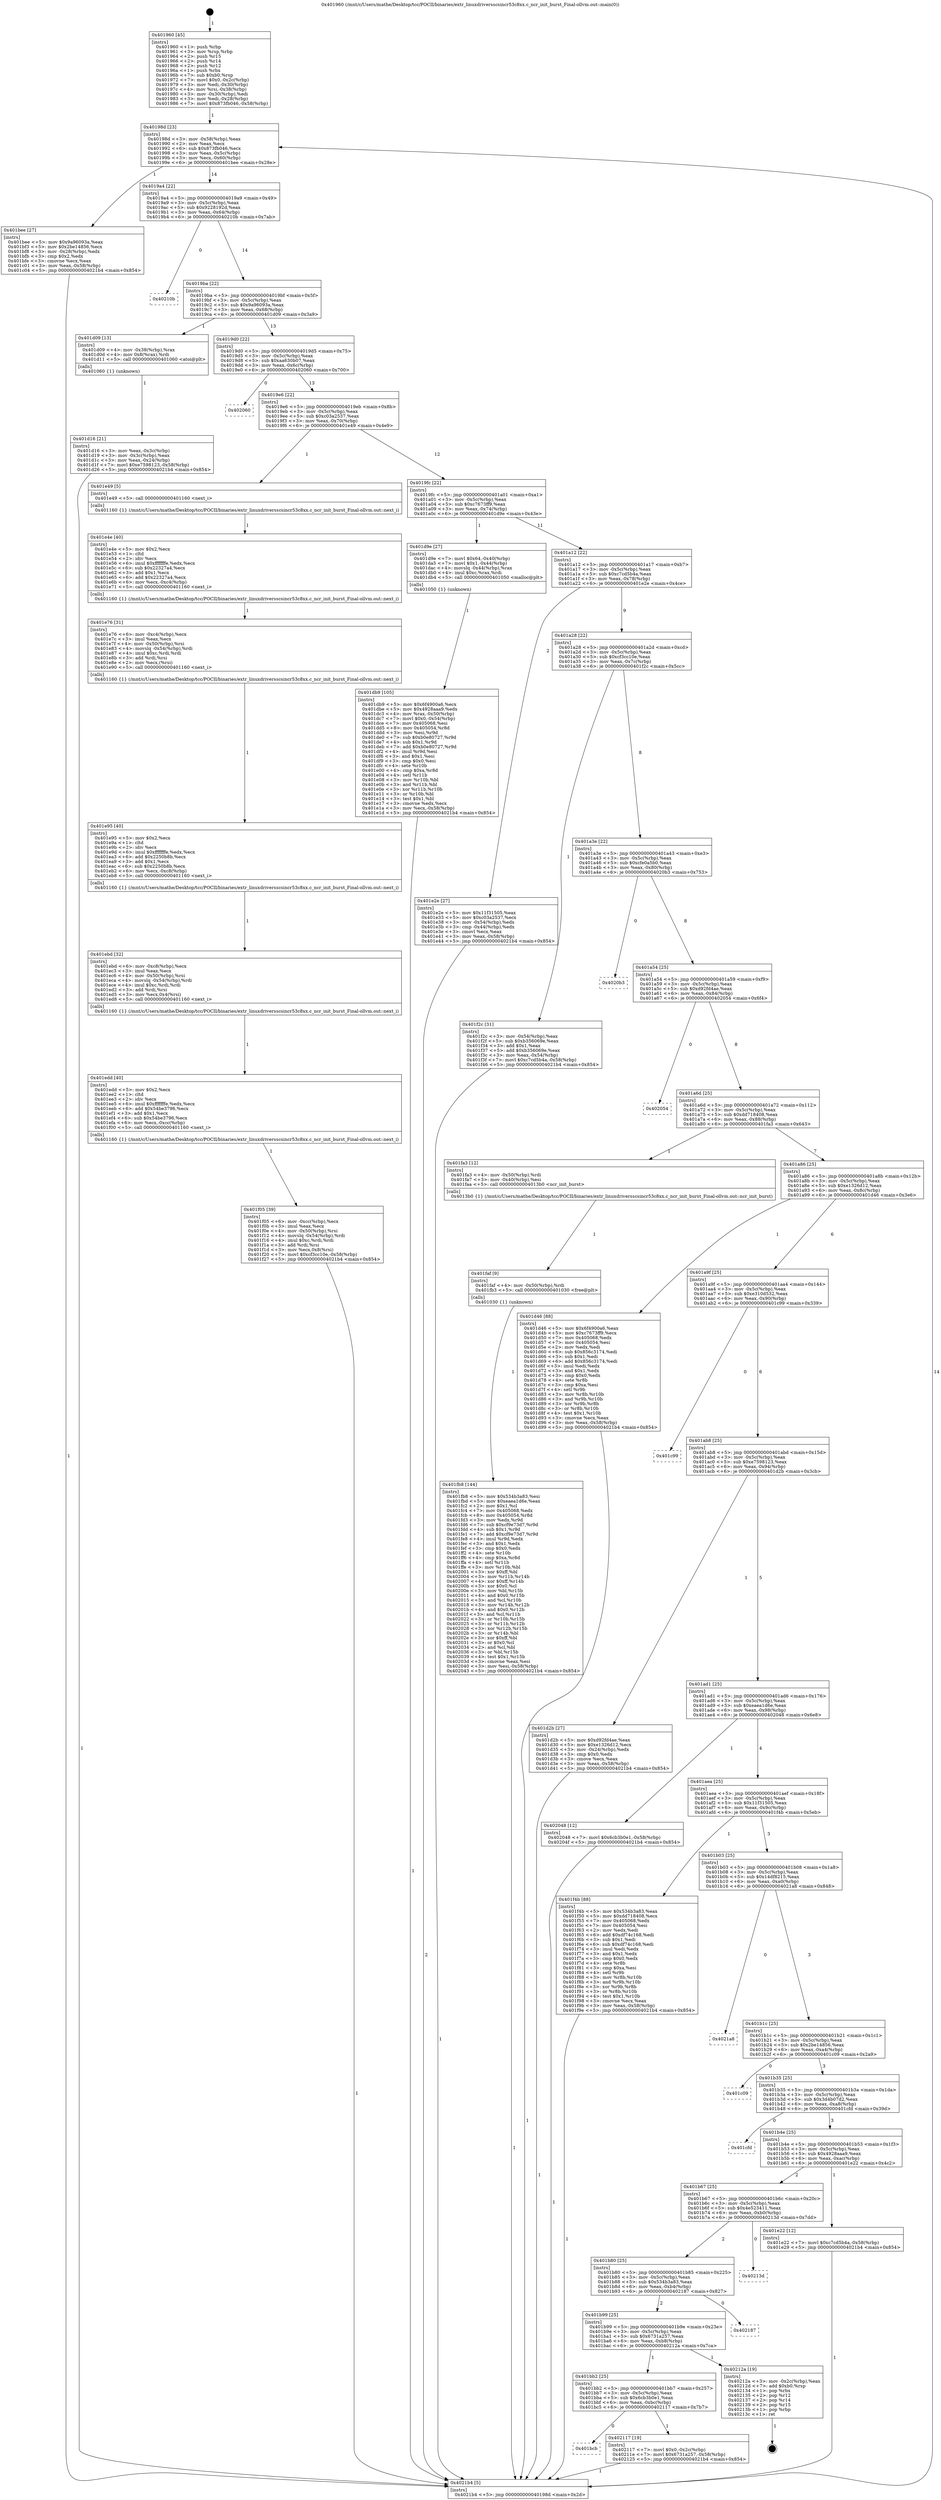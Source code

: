 digraph "0x401960" {
  label = "0x401960 (/mnt/c/Users/mathe/Desktop/tcc/POCII/binaries/extr_linuxdriversscsincr53c8xx.c_ncr_init_burst_Final-ollvm.out::main(0))"
  labelloc = "t"
  node[shape=record]

  Entry [label="",width=0.3,height=0.3,shape=circle,fillcolor=black,style=filled]
  "0x40198d" [label="{
     0x40198d [23]\l
     | [instrs]\l
     &nbsp;&nbsp;0x40198d \<+3\>: mov -0x58(%rbp),%eax\l
     &nbsp;&nbsp;0x401990 \<+2\>: mov %eax,%ecx\l
     &nbsp;&nbsp;0x401992 \<+6\>: sub $0x873fb046,%ecx\l
     &nbsp;&nbsp;0x401998 \<+3\>: mov %eax,-0x5c(%rbp)\l
     &nbsp;&nbsp;0x40199b \<+3\>: mov %ecx,-0x60(%rbp)\l
     &nbsp;&nbsp;0x40199e \<+6\>: je 0000000000401bee \<main+0x28e\>\l
  }"]
  "0x401bee" [label="{
     0x401bee [27]\l
     | [instrs]\l
     &nbsp;&nbsp;0x401bee \<+5\>: mov $0x9a96093a,%eax\l
     &nbsp;&nbsp;0x401bf3 \<+5\>: mov $0x2be14856,%ecx\l
     &nbsp;&nbsp;0x401bf8 \<+3\>: mov -0x28(%rbp),%edx\l
     &nbsp;&nbsp;0x401bfb \<+3\>: cmp $0x2,%edx\l
     &nbsp;&nbsp;0x401bfe \<+3\>: cmovne %ecx,%eax\l
     &nbsp;&nbsp;0x401c01 \<+3\>: mov %eax,-0x58(%rbp)\l
     &nbsp;&nbsp;0x401c04 \<+5\>: jmp 00000000004021b4 \<main+0x854\>\l
  }"]
  "0x4019a4" [label="{
     0x4019a4 [22]\l
     | [instrs]\l
     &nbsp;&nbsp;0x4019a4 \<+5\>: jmp 00000000004019a9 \<main+0x49\>\l
     &nbsp;&nbsp;0x4019a9 \<+3\>: mov -0x5c(%rbp),%eax\l
     &nbsp;&nbsp;0x4019ac \<+5\>: sub $0x9228192d,%eax\l
     &nbsp;&nbsp;0x4019b1 \<+3\>: mov %eax,-0x64(%rbp)\l
     &nbsp;&nbsp;0x4019b4 \<+6\>: je 000000000040210b \<main+0x7ab\>\l
  }"]
  "0x4021b4" [label="{
     0x4021b4 [5]\l
     | [instrs]\l
     &nbsp;&nbsp;0x4021b4 \<+5\>: jmp 000000000040198d \<main+0x2d\>\l
  }"]
  "0x401960" [label="{
     0x401960 [45]\l
     | [instrs]\l
     &nbsp;&nbsp;0x401960 \<+1\>: push %rbp\l
     &nbsp;&nbsp;0x401961 \<+3\>: mov %rsp,%rbp\l
     &nbsp;&nbsp;0x401964 \<+2\>: push %r15\l
     &nbsp;&nbsp;0x401966 \<+2\>: push %r14\l
     &nbsp;&nbsp;0x401968 \<+2\>: push %r12\l
     &nbsp;&nbsp;0x40196a \<+1\>: push %rbx\l
     &nbsp;&nbsp;0x40196b \<+7\>: sub $0xb0,%rsp\l
     &nbsp;&nbsp;0x401972 \<+7\>: movl $0x0,-0x2c(%rbp)\l
     &nbsp;&nbsp;0x401979 \<+3\>: mov %edi,-0x30(%rbp)\l
     &nbsp;&nbsp;0x40197c \<+4\>: mov %rsi,-0x38(%rbp)\l
     &nbsp;&nbsp;0x401980 \<+3\>: mov -0x30(%rbp),%edi\l
     &nbsp;&nbsp;0x401983 \<+3\>: mov %edi,-0x28(%rbp)\l
     &nbsp;&nbsp;0x401986 \<+7\>: movl $0x873fb046,-0x58(%rbp)\l
  }"]
  Exit [label="",width=0.3,height=0.3,shape=circle,fillcolor=black,style=filled,peripheries=2]
  "0x40210b" [label="{
     0x40210b\l
  }", style=dashed]
  "0x4019ba" [label="{
     0x4019ba [22]\l
     | [instrs]\l
     &nbsp;&nbsp;0x4019ba \<+5\>: jmp 00000000004019bf \<main+0x5f\>\l
     &nbsp;&nbsp;0x4019bf \<+3\>: mov -0x5c(%rbp),%eax\l
     &nbsp;&nbsp;0x4019c2 \<+5\>: sub $0x9a96093a,%eax\l
     &nbsp;&nbsp;0x4019c7 \<+3\>: mov %eax,-0x68(%rbp)\l
     &nbsp;&nbsp;0x4019ca \<+6\>: je 0000000000401d09 \<main+0x3a9\>\l
  }"]
  "0x401bcb" [label="{
     0x401bcb\l
  }", style=dashed]
  "0x401d09" [label="{
     0x401d09 [13]\l
     | [instrs]\l
     &nbsp;&nbsp;0x401d09 \<+4\>: mov -0x38(%rbp),%rax\l
     &nbsp;&nbsp;0x401d0d \<+4\>: mov 0x8(%rax),%rdi\l
     &nbsp;&nbsp;0x401d11 \<+5\>: call 0000000000401060 \<atoi@plt\>\l
     | [calls]\l
     &nbsp;&nbsp;0x401060 \{1\} (unknown)\l
  }"]
  "0x4019d0" [label="{
     0x4019d0 [22]\l
     | [instrs]\l
     &nbsp;&nbsp;0x4019d0 \<+5\>: jmp 00000000004019d5 \<main+0x75\>\l
     &nbsp;&nbsp;0x4019d5 \<+3\>: mov -0x5c(%rbp),%eax\l
     &nbsp;&nbsp;0x4019d8 \<+5\>: sub $0xaa630b07,%eax\l
     &nbsp;&nbsp;0x4019dd \<+3\>: mov %eax,-0x6c(%rbp)\l
     &nbsp;&nbsp;0x4019e0 \<+6\>: je 0000000000402060 \<main+0x700\>\l
  }"]
  "0x401d16" [label="{
     0x401d16 [21]\l
     | [instrs]\l
     &nbsp;&nbsp;0x401d16 \<+3\>: mov %eax,-0x3c(%rbp)\l
     &nbsp;&nbsp;0x401d19 \<+3\>: mov -0x3c(%rbp),%eax\l
     &nbsp;&nbsp;0x401d1c \<+3\>: mov %eax,-0x24(%rbp)\l
     &nbsp;&nbsp;0x401d1f \<+7\>: movl $0xe7598123,-0x58(%rbp)\l
     &nbsp;&nbsp;0x401d26 \<+5\>: jmp 00000000004021b4 \<main+0x854\>\l
  }"]
  "0x402117" [label="{
     0x402117 [19]\l
     | [instrs]\l
     &nbsp;&nbsp;0x402117 \<+7\>: movl $0x0,-0x2c(%rbp)\l
     &nbsp;&nbsp;0x40211e \<+7\>: movl $0x6731a257,-0x58(%rbp)\l
     &nbsp;&nbsp;0x402125 \<+5\>: jmp 00000000004021b4 \<main+0x854\>\l
  }"]
  "0x402060" [label="{
     0x402060\l
  }", style=dashed]
  "0x4019e6" [label="{
     0x4019e6 [22]\l
     | [instrs]\l
     &nbsp;&nbsp;0x4019e6 \<+5\>: jmp 00000000004019eb \<main+0x8b\>\l
     &nbsp;&nbsp;0x4019eb \<+3\>: mov -0x5c(%rbp),%eax\l
     &nbsp;&nbsp;0x4019ee \<+5\>: sub $0xc03a2537,%eax\l
     &nbsp;&nbsp;0x4019f3 \<+3\>: mov %eax,-0x70(%rbp)\l
     &nbsp;&nbsp;0x4019f6 \<+6\>: je 0000000000401e49 \<main+0x4e9\>\l
  }"]
  "0x401bb2" [label="{
     0x401bb2 [25]\l
     | [instrs]\l
     &nbsp;&nbsp;0x401bb2 \<+5\>: jmp 0000000000401bb7 \<main+0x257\>\l
     &nbsp;&nbsp;0x401bb7 \<+3\>: mov -0x5c(%rbp),%eax\l
     &nbsp;&nbsp;0x401bba \<+5\>: sub $0x6cb3b0e1,%eax\l
     &nbsp;&nbsp;0x401bbf \<+6\>: mov %eax,-0xbc(%rbp)\l
     &nbsp;&nbsp;0x401bc5 \<+6\>: je 0000000000402117 \<main+0x7b7\>\l
  }"]
  "0x401e49" [label="{
     0x401e49 [5]\l
     | [instrs]\l
     &nbsp;&nbsp;0x401e49 \<+5\>: call 0000000000401160 \<next_i\>\l
     | [calls]\l
     &nbsp;&nbsp;0x401160 \{1\} (/mnt/c/Users/mathe/Desktop/tcc/POCII/binaries/extr_linuxdriversscsincr53c8xx.c_ncr_init_burst_Final-ollvm.out::next_i)\l
  }"]
  "0x4019fc" [label="{
     0x4019fc [22]\l
     | [instrs]\l
     &nbsp;&nbsp;0x4019fc \<+5\>: jmp 0000000000401a01 \<main+0xa1\>\l
     &nbsp;&nbsp;0x401a01 \<+3\>: mov -0x5c(%rbp),%eax\l
     &nbsp;&nbsp;0x401a04 \<+5\>: sub $0xc7673ff9,%eax\l
     &nbsp;&nbsp;0x401a09 \<+3\>: mov %eax,-0x74(%rbp)\l
     &nbsp;&nbsp;0x401a0c \<+6\>: je 0000000000401d9e \<main+0x43e\>\l
  }"]
  "0x40212a" [label="{
     0x40212a [19]\l
     | [instrs]\l
     &nbsp;&nbsp;0x40212a \<+3\>: mov -0x2c(%rbp),%eax\l
     &nbsp;&nbsp;0x40212d \<+7\>: add $0xb0,%rsp\l
     &nbsp;&nbsp;0x402134 \<+1\>: pop %rbx\l
     &nbsp;&nbsp;0x402135 \<+2\>: pop %r12\l
     &nbsp;&nbsp;0x402137 \<+2\>: pop %r14\l
     &nbsp;&nbsp;0x402139 \<+2\>: pop %r15\l
     &nbsp;&nbsp;0x40213b \<+1\>: pop %rbp\l
     &nbsp;&nbsp;0x40213c \<+1\>: ret\l
  }"]
  "0x401d9e" [label="{
     0x401d9e [27]\l
     | [instrs]\l
     &nbsp;&nbsp;0x401d9e \<+7\>: movl $0x64,-0x40(%rbp)\l
     &nbsp;&nbsp;0x401da5 \<+7\>: movl $0x1,-0x44(%rbp)\l
     &nbsp;&nbsp;0x401dac \<+4\>: movslq -0x44(%rbp),%rax\l
     &nbsp;&nbsp;0x401db0 \<+4\>: imul $0xc,%rax,%rdi\l
     &nbsp;&nbsp;0x401db4 \<+5\>: call 0000000000401050 \<malloc@plt\>\l
     | [calls]\l
     &nbsp;&nbsp;0x401050 \{1\} (unknown)\l
  }"]
  "0x401a12" [label="{
     0x401a12 [22]\l
     | [instrs]\l
     &nbsp;&nbsp;0x401a12 \<+5\>: jmp 0000000000401a17 \<main+0xb7\>\l
     &nbsp;&nbsp;0x401a17 \<+3\>: mov -0x5c(%rbp),%eax\l
     &nbsp;&nbsp;0x401a1a \<+5\>: sub $0xc7cd5b4a,%eax\l
     &nbsp;&nbsp;0x401a1f \<+3\>: mov %eax,-0x78(%rbp)\l
     &nbsp;&nbsp;0x401a22 \<+6\>: je 0000000000401e2e \<main+0x4ce\>\l
  }"]
  "0x401b99" [label="{
     0x401b99 [25]\l
     | [instrs]\l
     &nbsp;&nbsp;0x401b99 \<+5\>: jmp 0000000000401b9e \<main+0x23e\>\l
     &nbsp;&nbsp;0x401b9e \<+3\>: mov -0x5c(%rbp),%eax\l
     &nbsp;&nbsp;0x401ba1 \<+5\>: sub $0x6731a257,%eax\l
     &nbsp;&nbsp;0x401ba6 \<+6\>: mov %eax,-0xb8(%rbp)\l
     &nbsp;&nbsp;0x401bac \<+6\>: je 000000000040212a \<main+0x7ca\>\l
  }"]
  "0x401e2e" [label="{
     0x401e2e [27]\l
     | [instrs]\l
     &nbsp;&nbsp;0x401e2e \<+5\>: mov $0x11f31505,%eax\l
     &nbsp;&nbsp;0x401e33 \<+5\>: mov $0xc03a2537,%ecx\l
     &nbsp;&nbsp;0x401e38 \<+3\>: mov -0x54(%rbp),%edx\l
     &nbsp;&nbsp;0x401e3b \<+3\>: cmp -0x44(%rbp),%edx\l
     &nbsp;&nbsp;0x401e3e \<+3\>: cmovl %ecx,%eax\l
     &nbsp;&nbsp;0x401e41 \<+3\>: mov %eax,-0x58(%rbp)\l
     &nbsp;&nbsp;0x401e44 \<+5\>: jmp 00000000004021b4 \<main+0x854\>\l
  }"]
  "0x401a28" [label="{
     0x401a28 [22]\l
     | [instrs]\l
     &nbsp;&nbsp;0x401a28 \<+5\>: jmp 0000000000401a2d \<main+0xcd\>\l
     &nbsp;&nbsp;0x401a2d \<+3\>: mov -0x5c(%rbp),%eax\l
     &nbsp;&nbsp;0x401a30 \<+5\>: sub $0xcf3cc10e,%eax\l
     &nbsp;&nbsp;0x401a35 \<+3\>: mov %eax,-0x7c(%rbp)\l
     &nbsp;&nbsp;0x401a38 \<+6\>: je 0000000000401f2c \<main+0x5cc\>\l
  }"]
  "0x402187" [label="{
     0x402187\l
  }", style=dashed]
  "0x401f2c" [label="{
     0x401f2c [31]\l
     | [instrs]\l
     &nbsp;&nbsp;0x401f2c \<+3\>: mov -0x54(%rbp),%eax\l
     &nbsp;&nbsp;0x401f2f \<+5\>: sub $0xb356069e,%eax\l
     &nbsp;&nbsp;0x401f34 \<+3\>: add $0x1,%eax\l
     &nbsp;&nbsp;0x401f37 \<+5\>: add $0xb356069e,%eax\l
     &nbsp;&nbsp;0x401f3c \<+3\>: mov %eax,-0x54(%rbp)\l
     &nbsp;&nbsp;0x401f3f \<+7\>: movl $0xc7cd5b4a,-0x58(%rbp)\l
     &nbsp;&nbsp;0x401f46 \<+5\>: jmp 00000000004021b4 \<main+0x854\>\l
  }"]
  "0x401a3e" [label="{
     0x401a3e [22]\l
     | [instrs]\l
     &nbsp;&nbsp;0x401a3e \<+5\>: jmp 0000000000401a43 \<main+0xe3\>\l
     &nbsp;&nbsp;0x401a43 \<+3\>: mov -0x5c(%rbp),%eax\l
     &nbsp;&nbsp;0x401a46 \<+5\>: sub $0xcfe0a5b0,%eax\l
     &nbsp;&nbsp;0x401a4b \<+3\>: mov %eax,-0x80(%rbp)\l
     &nbsp;&nbsp;0x401a4e \<+6\>: je 00000000004020b3 \<main+0x753\>\l
  }"]
  "0x401b80" [label="{
     0x401b80 [25]\l
     | [instrs]\l
     &nbsp;&nbsp;0x401b80 \<+5\>: jmp 0000000000401b85 \<main+0x225\>\l
     &nbsp;&nbsp;0x401b85 \<+3\>: mov -0x5c(%rbp),%eax\l
     &nbsp;&nbsp;0x401b88 \<+5\>: sub $0x534b3a83,%eax\l
     &nbsp;&nbsp;0x401b8d \<+6\>: mov %eax,-0xb4(%rbp)\l
     &nbsp;&nbsp;0x401b93 \<+6\>: je 0000000000402187 \<main+0x827\>\l
  }"]
  "0x4020b3" [label="{
     0x4020b3\l
  }", style=dashed]
  "0x401a54" [label="{
     0x401a54 [25]\l
     | [instrs]\l
     &nbsp;&nbsp;0x401a54 \<+5\>: jmp 0000000000401a59 \<main+0xf9\>\l
     &nbsp;&nbsp;0x401a59 \<+3\>: mov -0x5c(%rbp),%eax\l
     &nbsp;&nbsp;0x401a5c \<+5\>: sub $0xd92fd4ae,%eax\l
     &nbsp;&nbsp;0x401a61 \<+6\>: mov %eax,-0x84(%rbp)\l
     &nbsp;&nbsp;0x401a67 \<+6\>: je 0000000000402054 \<main+0x6f4\>\l
  }"]
  "0x40213d" [label="{
     0x40213d\l
  }", style=dashed]
  "0x402054" [label="{
     0x402054\l
  }", style=dashed]
  "0x401a6d" [label="{
     0x401a6d [25]\l
     | [instrs]\l
     &nbsp;&nbsp;0x401a6d \<+5\>: jmp 0000000000401a72 \<main+0x112\>\l
     &nbsp;&nbsp;0x401a72 \<+3\>: mov -0x5c(%rbp),%eax\l
     &nbsp;&nbsp;0x401a75 \<+5\>: sub $0xdd718408,%eax\l
     &nbsp;&nbsp;0x401a7a \<+6\>: mov %eax,-0x88(%rbp)\l
     &nbsp;&nbsp;0x401a80 \<+6\>: je 0000000000401fa3 \<main+0x643\>\l
  }"]
  "0x401fb8" [label="{
     0x401fb8 [144]\l
     | [instrs]\l
     &nbsp;&nbsp;0x401fb8 \<+5\>: mov $0x534b3a83,%esi\l
     &nbsp;&nbsp;0x401fbd \<+5\>: mov $0xeaea1d6e,%eax\l
     &nbsp;&nbsp;0x401fc2 \<+2\>: mov $0x1,%cl\l
     &nbsp;&nbsp;0x401fc4 \<+7\>: mov 0x405068,%edx\l
     &nbsp;&nbsp;0x401fcb \<+8\>: mov 0x405054,%r8d\l
     &nbsp;&nbsp;0x401fd3 \<+3\>: mov %edx,%r9d\l
     &nbsp;&nbsp;0x401fd6 \<+7\>: sub $0xcf9e73d7,%r9d\l
     &nbsp;&nbsp;0x401fdd \<+4\>: sub $0x1,%r9d\l
     &nbsp;&nbsp;0x401fe1 \<+7\>: add $0xcf9e73d7,%r9d\l
     &nbsp;&nbsp;0x401fe8 \<+4\>: imul %r9d,%edx\l
     &nbsp;&nbsp;0x401fec \<+3\>: and $0x1,%edx\l
     &nbsp;&nbsp;0x401fef \<+3\>: cmp $0x0,%edx\l
     &nbsp;&nbsp;0x401ff2 \<+4\>: sete %r10b\l
     &nbsp;&nbsp;0x401ff6 \<+4\>: cmp $0xa,%r8d\l
     &nbsp;&nbsp;0x401ffa \<+4\>: setl %r11b\l
     &nbsp;&nbsp;0x401ffe \<+3\>: mov %r10b,%bl\l
     &nbsp;&nbsp;0x402001 \<+3\>: xor $0xff,%bl\l
     &nbsp;&nbsp;0x402004 \<+3\>: mov %r11b,%r14b\l
     &nbsp;&nbsp;0x402007 \<+4\>: xor $0xff,%r14b\l
     &nbsp;&nbsp;0x40200b \<+3\>: xor $0x0,%cl\l
     &nbsp;&nbsp;0x40200e \<+3\>: mov %bl,%r15b\l
     &nbsp;&nbsp;0x402011 \<+4\>: and $0x0,%r15b\l
     &nbsp;&nbsp;0x402015 \<+3\>: and %cl,%r10b\l
     &nbsp;&nbsp;0x402018 \<+3\>: mov %r14b,%r12b\l
     &nbsp;&nbsp;0x40201b \<+4\>: and $0x0,%r12b\l
     &nbsp;&nbsp;0x40201f \<+3\>: and %cl,%r11b\l
     &nbsp;&nbsp;0x402022 \<+3\>: or %r10b,%r15b\l
     &nbsp;&nbsp;0x402025 \<+3\>: or %r11b,%r12b\l
     &nbsp;&nbsp;0x402028 \<+3\>: xor %r12b,%r15b\l
     &nbsp;&nbsp;0x40202b \<+3\>: or %r14b,%bl\l
     &nbsp;&nbsp;0x40202e \<+3\>: xor $0xff,%bl\l
     &nbsp;&nbsp;0x402031 \<+3\>: or $0x0,%cl\l
     &nbsp;&nbsp;0x402034 \<+2\>: and %cl,%bl\l
     &nbsp;&nbsp;0x402036 \<+3\>: or %bl,%r15b\l
     &nbsp;&nbsp;0x402039 \<+4\>: test $0x1,%r15b\l
     &nbsp;&nbsp;0x40203d \<+3\>: cmovne %eax,%esi\l
     &nbsp;&nbsp;0x402040 \<+3\>: mov %esi,-0x58(%rbp)\l
     &nbsp;&nbsp;0x402043 \<+5\>: jmp 00000000004021b4 \<main+0x854\>\l
  }"]
  "0x401fa3" [label="{
     0x401fa3 [12]\l
     | [instrs]\l
     &nbsp;&nbsp;0x401fa3 \<+4\>: mov -0x50(%rbp),%rdi\l
     &nbsp;&nbsp;0x401fa7 \<+3\>: mov -0x40(%rbp),%esi\l
     &nbsp;&nbsp;0x401faa \<+5\>: call 00000000004013b0 \<ncr_init_burst\>\l
     | [calls]\l
     &nbsp;&nbsp;0x4013b0 \{1\} (/mnt/c/Users/mathe/Desktop/tcc/POCII/binaries/extr_linuxdriversscsincr53c8xx.c_ncr_init_burst_Final-ollvm.out::ncr_init_burst)\l
  }"]
  "0x401a86" [label="{
     0x401a86 [25]\l
     | [instrs]\l
     &nbsp;&nbsp;0x401a86 \<+5\>: jmp 0000000000401a8b \<main+0x12b\>\l
     &nbsp;&nbsp;0x401a8b \<+3\>: mov -0x5c(%rbp),%eax\l
     &nbsp;&nbsp;0x401a8e \<+5\>: sub $0xe1326d12,%eax\l
     &nbsp;&nbsp;0x401a93 \<+6\>: mov %eax,-0x8c(%rbp)\l
     &nbsp;&nbsp;0x401a99 \<+6\>: je 0000000000401d46 \<main+0x3e6\>\l
  }"]
  "0x401faf" [label="{
     0x401faf [9]\l
     | [instrs]\l
     &nbsp;&nbsp;0x401faf \<+4\>: mov -0x50(%rbp),%rdi\l
     &nbsp;&nbsp;0x401fb3 \<+5\>: call 0000000000401030 \<free@plt\>\l
     | [calls]\l
     &nbsp;&nbsp;0x401030 \{1\} (unknown)\l
  }"]
  "0x401d46" [label="{
     0x401d46 [88]\l
     | [instrs]\l
     &nbsp;&nbsp;0x401d46 \<+5\>: mov $0x6f4900a6,%eax\l
     &nbsp;&nbsp;0x401d4b \<+5\>: mov $0xc7673ff9,%ecx\l
     &nbsp;&nbsp;0x401d50 \<+7\>: mov 0x405068,%edx\l
     &nbsp;&nbsp;0x401d57 \<+7\>: mov 0x405054,%esi\l
     &nbsp;&nbsp;0x401d5e \<+2\>: mov %edx,%edi\l
     &nbsp;&nbsp;0x401d60 \<+6\>: sub $0x856c3174,%edi\l
     &nbsp;&nbsp;0x401d66 \<+3\>: sub $0x1,%edi\l
     &nbsp;&nbsp;0x401d69 \<+6\>: add $0x856c3174,%edi\l
     &nbsp;&nbsp;0x401d6f \<+3\>: imul %edi,%edx\l
     &nbsp;&nbsp;0x401d72 \<+3\>: and $0x1,%edx\l
     &nbsp;&nbsp;0x401d75 \<+3\>: cmp $0x0,%edx\l
     &nbsp;&nbsp;0x401d78 \<+4\>: sete %r8b\l
     &nbsp;&nbsp;0x401d7c \<+3\>: cmp $0xa,%esi\l
     &nbsp;&nbsp;0x401d7f \<+4\>: setl %r9b\l
     &nbsp;&nbsp;0x401d83 \<+3\>: mov %r8b,%r10b\l
     &nbsp;&nbsp;0x401d86 \<+3\>: and %r9b,%r10b\l
     &nbsp;&nbsp;0x401d89 \<+3\>: xor %r9b,%r8b\l
     &nbsp;&nbsp;0x401d8c \<+3\>: or %r8b,%r10b\l
     &nbsp;&nbsp;0x401d8f \<+4\>: test $0x1,%r10b\l
     &nbsp;&nbsp;0x401d93 \<+3\>: cmovne %ecx,%eax\l
     &nbsp;&nbsp;0x401d96 \<+3\>: mov %eax,-0x58(%rbp)\l
     &nbsp;&nbsp;0x401d99 \<+5\>: jmp 00000000004021b4 \<main+0x854\>\l
  }"]
  "0x401a9f" [label="{
     0x401a9f [25]\l
     | [instrs]\l
     &nbsp;&nbsp;0x401a9f \<+5\>: jmp 0000000000401aa4 \<main+0x144\>\l
     &nbsp;&nbsp;0x401aa4 \<+3\>: mov -0x5c(%rbp),%eax\l
     &nbsp;&nbsp;0x401aa7 \<+5\>: sub $0xe310d532,%eax\l
     &nbsp;&nbsp;0x401aac \<+6\>: mov %eax,-0x90(%rbp)\l
     &nbsp;&nbsp;0x401ab2 \<+6\>: je 0000000000401c99 \<main+0x339\>\l
  }"]
  "0x401f05" [label="{
     0x401f05 [39]\l
     | [instrs]\l
     &nbsp;&nbsp;0x401f05 \<+6\>: mov -0xcc(%rbp),%ecx\l
     &nbsp;&nbsp;0x401f0b \<+3\>: imul %eax,%ecx\l
     &nbsp;&nbsp;0x401f0e \<+4\>: mov -0x50(%rbp),%rsi\l
     &nbsp;&nbsp;0x401f12 \<+4\>: movslq -0x54(%rbp),%rdi\l
     &nbsp;&nbsp;0x401f16 \<+4\>: imul $0xc,%rdi,%rdi\l
     &nbsp;&nbsp;0x401f1a \<+3\>: add %rdi,%rsi\l
     &nbsp;&nbsp;0x401f1d \<+3\>: mov %ecx,0x8(%rsi)\l
     &nbsp;&nbsp;0x401f20 \<+7\>: movl $0xcf3cc10e,-0x58(%rbp)\l
     &nbsp;&nbsp;0x401f27 \<+5\>: jmp 00000000004021b4 \<main+0x854\>\l
  }"]
  "0x401c99" [label="{
     0x401c99\l
  }", style=dashed]
  "0x401ab8" [label="{
     0x401ab8 [25]\l
     | [instrs]\l
     &nbsp;&nbsp;0x401ab8 \<+5\>: jmp 0000000000401abd \<main+0x15d\>\l
     &nbsp;&nbsp;0x401abd \<+3\>: mov -0x5c(%rbp),%eax\l
     &nbsp;&nbsp;0x401ac0 \<+5\>: sub $0xe7598123,%eax\l
     &nbsp;&nbsp;0x401ac5 \<+6\>: mov %eax,-0x94(%rbp)\l
     &nbsp;&nbsp;0x401acb \<+6\>: je 0000000000401d2b \<main+0x3cb\>\l
  }"]
  "0x401edd" [label="{
     0x401edd [40]\l
     | [instrs]\l
     &nbsp;&nbsp;0x401edd \<+5\>: mov $0x2,%ecx\l
     &nbsp;&nbsp;0x401ee2 \<+1\>: cltd\l
     &nbsp;&nbsp;0x401ee3 \<+2\>: idiv %ecx\l
     &nbsp;&nbsp;0x401ee5 \<+6\>: imul $0xfffffffe,%edx,%ecx\l
     &nbsp;&nbsp;0x401eeb \<+6\>: add $0x54be3796,%ecx\l
     &nbsp;&nbsp;0x401ef1 \<+3\>: add $0x1,%ecx\l
     &nbsp;&nbsp;0x401ef4 \<+6\>: sub $0x54be3796,%ecx\l
     &nbsp;&nbsp;0x401efa \<+6\>: mov %ecx,-0xcc(%rbp)\l
     &nbsp;&nbsp;0x401f00 \<+5\>: call 0000000000401160 \<next_i\>\l
     | [calls]\l
     &nbsp;&nbsp;0x401160 \{1\} (/mnt/c/Users/mathe/Desktop/tcc/POCII/binaries/extr_linuxdriversscsincr53c8xx.c_ncr_init_burst_Final-ollvm.out::next_i)\l
  }"]
  "0x401d2b" [label="{
     0x401d2b [27]\l
     | [instrs]\l
     &nbsp;&nbsp;0x401d2b \<+5\>: mov $0xd92fd4ae,%eax\l
     &nbsp;&nbsp;0x401d30 \<+5\>: mov $0xe1326d12,%ecx\l
     &nbsp;&nbsp;0x401d35 \<+3\>: mov -0x24(%rbp),%edx\l
     &nbsp;&nbsp;0x401d38 \<+3\>: cmp $0x0,%edx\l
     &nbsp;&nbsp;0x401d3b \<+3\>: cmove %ecx,%eax\l
     &nbsp;&nbsp;0x401d3e \<+3\>: mov %eax,-0x58(%rbp)\l
     &nbsp;&nbsp;0x401d41 \<+5\>: jmp 00000000004021b4 \<main+0x854\>\l
  }"]
  "0x401ad1" [label="{
     0x401ad1 [25]\l
     | [instrs]\l
     &nbsp;&nbsp;0x401ad1 \<+5\>: jmp 0000000000401ad6 \<main+0x176\>\l
     &nbsp;&nbsp;0x401ad6 \<+3\>: mov -0x5c(%rbp),%eax\l
     &nbsp;&nbsp;0x401ad9 \<+5\>: sub $0xeaea1d6e,%eax\l
     &nbsp;&nbsp;0x401ade \<+6\>: mov %eax,-0x98(%rbp)\l
     &nbsp;&nbsp;0x401ae4 \<+6\>: je 0000000000402048 \<main+0x6e8\>\l
  }"]
  "0x401db9" [label="{
     0x401db9 [105]\l
     | [instrs]\l
     &nbsp;&nbsp;0x401db9 \<+5\>: mov $0x6f4900a6,%ecx\l
     &nbsp;&nbsp;0x401dbe \<+5\>: mov $0x4928aaa9,%edx\l
     &nbsp;&nbsp;0x401dc3 \<+4\>: mov %rax,-0x50(%rbp)\l
     &nbsp;&nbsp;0x401dc7 \<+7\>: movl $0x0,-0x54(%rbp)\l
     &nbsp;&nbsp;0x401dce \<+7\>: mov 0x405068,%esi\l
     &nbsp;&nbsp;0x401dd5 \<+8\>: mov 0x405054,%r8d\l
     &nbsp;&nbsp;0x401ddd \<+3\>: mov %esi,%r9d\l
     &nbsp;&nbsp;0x401de0 \<+7\>: sub $0xb0e80727,%r9d\l
     &nbsp;&nbsp;0x401de7 \<+4\>: sub $0x1,%r9d\l
     &nbsp;&nbsp;0x401deb \<+7\>: add $0xb0e80727,%r9d\l
     &nbsp;&nbsp;0x401df2 \<+4\>: imul %r9d,%esi\l
     &nbsp;&nbsp;0x401df6 \<+3\>: and $0x1,%esi\l
     &nbsp;&nbsp;0x401df9 \<+3\>: cmp $0x0,%esi\l
     &nbsp;&nbsp;0x401dfc \<+4\>: sete %r10b\l
     &nbsp;&nbsp;0x401e00 \<+4\>: cmp $0xa,%r8d\l
     &nbsp;&nbsp;0x401e04 \<+4\>: setl %r11b\l
     &nbsp;&nbsp;0x401e08 \<+3\>: mov %r10b,%bl\l
     &nbsp;&nbsp;0x401e0b \<+3\>: and %r11b,%bl\l
     &nbsp;&nbsp;0x401e0e \<+3\>: xor %r11b,%r10b\l
     &nbsp;&nbsp;0x401e11 \<+3\>: or %r10b,%bl\l
     &nbsp;&nbsp;0x401e14 \<+3\>: test $0x1,%bl\l
     &nbsp;&nbsp;0x401e17 \<+3\>: cmovne %edx,%ecx\l
     &nbsp;&nbsp;0x401e1a \<+3\>: mov %ecx,-0x58(%rbp)\l
     &nbsp;&nbsp;0x401e1d \<+5\>: jmp 00000000004021b4 \<main+0x854\>\l
  }"]
  "0x401ebd" [label="{
     0x401ebd [32]\l
     | [instrs]\l
     &nbsp;&nbsp;0x401ebd \<+6\>: mov -0xc8(%rbp),%ecx\l
     &nbsp;&nbsp;0x401ec3 \<+3\>: imul %eax,%ecx\l
     &nbsp;&nbsp;0x401ec6 \<+4\>: mov -0x50(%rbp),%rsi\l
     &nbsp;&nbsp;0x401eca \<+4\>: movslq -0x54(%rbp),%rdi\l
     &nbsp;&nbsp;0x401ece \<+4\>: imul $0xc,%rdi,%rdi\l
     &nbsp;&nbsp;0x401ed2 \<+3\>: add %rdi,%rsi\l
     &nbsp;&nbsp;0x401ed5 \<+3\>: mov %ecx,0x4(%rsi)\l
     &nbsp;&nbsp;0x401ed8 \<+5\>: call 0000000000401160 \<next_i\>\l
     | [calls]\l
     &nbsp;&nbsp;0x401160 \{1\} (/mnt/c/Users/mathe/Desktop/tcc/POCII/binaries/extr_linuxdriversscsincr53c8xx.c_ncr_init_burst_Final-ollvm.out::next_i)\l
  }"]
  "0x402048" [label="{
     0x402048 [12]\l
     | [instrs]\l
     &nbsp;&nbsp;0x402048 \<+7\>: movl $0x6cb3b0e1,-0x58(%rbp)\l
     &nbsp;&nbsp;0x40204f \<+5\>: jmp 00000000004021b4 \<main+0x854\>\l
  }"]
  "0x401aea" [label="{
     0x401aea [25]\l
     | [instrs]\l
     &nbsp;&nbsp;0x401aea \<+5\>: jmp 0000000000401aef \<main+0x18f\>\l
     &nbsp;&nbsp;0x401aef \<+3\>: mov -0x5c(%rbp),%eax\l
     &nbsp;&nbsp;0x401af2 \<+5\>: sub $0x11f31505,%eax\l
     &nbsp;&nbsp;0x401af7 \<+6\>: mov %eax,-0x9c(%rbp)\l
     &nbsp;&nbsp;0x401afd \<+6\>: je 0000000000401f4b \<main+0x5eb\>\l
  }"]
  "0x401e95" [label="{
     0x401e95 [40]\l
     | [instrs]\l
     &nbsp;&nbsp;0x401e95 \<+5\>: mov $0x2,%ecx\l
     &nbsp;&nbsp;0x401e9a \<+1\>: cltd\l
     &nbsp;&nbsp;0x401e9b \<+2\>: idiv %ecx\l
     &nbsp;&nbsp;0x401e9d \<+6\>: imul $0xfffffffe,%edx,%ecx\l
     &nbsp;&nbsp;0x401ea3 \<+6\>: add $0x2250b8b,%ecx\l
     &nbsp;&nbsp;0x401ea9 \<+3\>: add $0x1,%ecx\l
     &nbsp;&nbsp;0x401eac \<+6\>: sub $0x2250b8b,%ecx\l
     &nbsp;&nbsp;0x401eb2 \<+6\>: mov %ecx,-0xc8(%rbp)\l
     &nbsp;&nbsp;0x401eb8 \<+5\>: call 0000000000401160 \<next_i\>\l
     | [calls]\l
     &nbsp;&nbsp;0x401160 \{1\} (/mnt/c/Users/mathe/Desktop/tcc/POCII/binaries/extr_linuxdriversscsincr53c8xx.c_ncr_init_burst_Final-ollvm.out::next_i)\l
  }"]
  "0x401f4b" [label="{
     0x401f4b [88]\l
     | [instrs]\l
     &nbsp;&nbsp;0x401f4b \<+5\>: mov $0x534b3a83,%eax\l
     &nbsp;&nbsp;0x401f50 \<+5\>: mov $0xdd718408,%ecx\l
     &nbsp;&nbsp;0x401f55 \<+7\>: mov 0x405068,%edx\l
     &nbsp;&nbsp;0x401f5c \<+7\>: mov 0x405054,%esi\l
     &nbsp;&nbsp;0x401f63 \<+2\>: mov %edx,%edi\l
     &nbsp;&nbsp;0x401f65 \<+6\>: add $0xdf74c168,%edi\l
     &nbsp;&nbsp;0x401f6b \<+3\>: sub $0x1,%edi\l
     &nbsp;&nbsp;0x401f6e \<+6\>: sub $0xdf74c168,%edi\l
     &nbsp;&nbsp;0x401f74 \<+3\>: imul %edi,%edx\l
     &nbsp;&nbsp;0x401f77 \<+3\>: and $0x1,%edx\l
     &nbsp;&nbsp;0x401f7a \<+3\>: cmp $0x0,%edx\l
     &nbsp;&nbsp;0x401f7d \<+4\>: sete %r8b\l
     &nbsp;&nbsp;0x401f81 \<+3\>: cmp $0xa,%esi\l
     &nbsp;&nbsp;0x401f84 \<+4\>: setl %r9b\l
     &nbsp;&nbsp;0x401f88 \<+3\>: mov %r8b,%r10b\l
     &nbsp;&nbsp;0x401f8b \<+3\>: and %r9b,%r10b\l
     &nbsp;&nbsp;0x401f8e \<+3\>: xor %r9b,%r8b\l
     &nbsp;&nbsp;0x401f91 \<+3\>: or %r8b,%r10b\l
     &nbsp;&nbsp;0x401f94 \<+4\>: test $0x1,%r10b\l
     &nbsp;&nbsp;0x401f98 \<+3\>: cmovne %ecx,%eax\l
     &nbsp;&nbsp;0x401f9b \<+3\>: mov %eax,-0x58(%rbp)\l
     &nbsp;&nbsp;0x401f9e \<+5\>: jmp 00000000004021b4 \<main+0x854\>\l
  }"]
  "0x401b03" [label="{
     0x401b03 [25]\l
     | [instrs]\l
     &nbsp;&nbsp;0x401b03 \<+5\>: jmp 0000000000401b08 \<main+0x1a8\>\l
     &nbsp;&nbsp;0x401b08 \<+3\>: mov -0x5c(%rbp),%eax\l
     &nbsp;&nbsp;0x401b0b \<+5\>: sub $0x14df8215,%eax\l
     &nbsp;&nbsp;0x401b10 \<+6\>: mov %eax,-0xa0(%rbp)\l
     &nbsp;&nbsp;0x401b16 \<+6\>: je 00000000004021a8 \<main+0x848\>\l
  }"]
  "0x401e76" [label="{
     0x401e76 [31]\l
     | [instrs]\l
     &nbsp;&nbsp;0x401e76 \<+6\>: mov -0xc4(%rbp),%ecx\l
     &nbsp;&nbsp;0x401e7c \<+3\>: imul %eax,%ecx\l
     &nbsp;&nbsp;0x401e7f \<+4\>: mov -0x50(%rbp),%rsi\l
     &nbsp;&nbsp;0x401e83 \<+4\>: movslq -0x54(%rbp),%rdi\l
     &nbsp;&nbsp;0x401e87 \<+4\>: imul $0xc,%rdi,%rdi\l
     &nbsp;&nbsp;0x401e8b \<+3\>: add %rdi,%rsi\l
     &nbsp;&nbsp;0x401e8e \<+2\>: mov %ecx,(%rsi)\l
     &nbsp;&nbsp;0x401e90 \<+5\>: call 0000000000401160 \<next_i\>\l
     | [calls]\l
     &nbsp;&nbsp;0x401160 \{1\} (/mnt/c/Users/mathe/Desktop/tcc/POCII/binaries/extr_linuxdriversscsincr53c8xx.c_ncr_init_burst_Final-ollvm.out::next_i)\l
  }"]
  "0x4021a8" [label="{
     0x4021a8\l
  }", style=dashed]
  "0x401b1c" [label="{
     0x401b1c [25]\l
     | [instrs]\l
     &nbsp;&nbsp;0x401b1c \<+5\>: jmp 0000000000401b21 \<main+0x1c1\>\l
     &nbsp;&nbsp;0x401b21 \<+3\>: mov -0x5c(%rbp),%eax\l
     &nbsp;&nbsp;0x401b24 \<+5\>: sub $0x2be14856,%eax\l
     &nbsp;&nbsp;0x401b29 \<+6\>: mov %eax,-0xa4(%rbp)\l
     &nbsp;&nbsp;0x401b2f \<+6\>: je 0000000000401c09 \<main+0x2a9\>\l
  }"]
  "0x401e4e" [label="{
     0x401e4e [40]\l
     | [instrs]\l
     &nbsp;&nbsp;0x401e4e \<+5\>: mov $0x2,%ecx\l
     &nbsp;&nbsp;0x401e53 \<+1\>: cltd\l
     &nbsp;&nbsp;0x401e54 \<+2\>: idiv %ecx\l
     &nbsp;&nbsp;0x401e56 \<+6\>: imul $0xfffffffe,%edx,%ecx\l
     &nbsp;&nbsp;0x401e5c \<+6\>: sub $0x22327a4,%ecx\l
     &nbsp;&nbsp;0x401e62 \<+3\>: add $0x1,%ecx\l
     &nbsp;&nbsp;0x401e65 \<+6\>: add $0x22327a4,%ecx\l
     &nbsp;&nbsp;0x401e6b \<+6\>: mov %ecx,-0xc4(%rbp)\l
     &nbsp;&nbsp;0x401e71 \<+5\>: call 0000000000401160 \<next_i\>\l
     | [calls]\l
     &nbsp;&nbsp;0x401160 \{1\} (/mnt/c/Users/mathe/Desktop/tcc/POCII/binaries/extr_linuxdriversscsincr53c8xx.c_ncr_init_burst_Final-ollvm.out::next_i)\l
  }"]
  "0x401c09" [label="{
     0x401c09\l
  }", style=dashed]
  "0x401b35" [label="{
     0x401b35 [25]\l
     | [instrs]\l
     &nbsp;&nbsp;0x401b35 \<+5\>: jmp 0000000000401b3a \<main+0x1da\>\l
     &nbsp;&nbsp;0x401b3a \<+3\>: mov -0x5c(%rbp),%eax\l
     &nbsp;&nbsp;0x401b3d \<+5\>: sub $0x3d4b07d2,%eax\l
     &nbsp;&nbsp;0x401b42 \<+6\>: mov %eax,-0xa8(%rbp)\l
     &nbsp;&nbsp;0x401b48 \<+6\>: je 0000000000401cfd \<main+0x39d\>\l
  }"]
  "0x401b67" [label="{
     0x401b67 [25]\l
     | [instrs]\l
     &nbsp;&nbsp;0x401b67 \<+5\>: jmp 0000000000401b6c \<main+0x20c\>\l
     &nbsp;&nbsp;0x401b6c \<+3\>: mov -0x5c(%rbp),%eax\l
     &nbsp;&nbsp;0x401b6f \<+5\>: sub $0x4e523411,%eax\l
     &nbsp;&nbsp;0x401b74 \<+6\>: mov %eax,-0xb0(%rbp)\l
     &nbsp;&nbsp;0x401b7a \<+6\>: je 000000000040213d \<main+0x7dd\>\l
  }"]
  "0x401cfd" [label="{
     0x401cfd\l
  }", style=dashed]
  "0x401b4e" [label="{
     0x401b4e [25]\l
     | [instrs]\l
     &nbsp;&nbsp;0x401b4e \<+5\>: jmp 0000000000401b53 \<main+0x1f3\>\l
     &nbsp;&nbsp;0x401b53 \<+3\>: mov -0x5c(%rbp),%eax\l
     &nbsp;&nbsp;0x401b56 \<+5\>: sub $0x4928aaa9,%eax\l
     &nbsp;&nbsp;0x401b5b \<+6\>: mov %eax,-0xac(%rbp)\l
     &nbsp;&nbsp;0x401b61 \<+6\>: je 0000000000401e22 \<main+0x4c2\>\l
  }"]
  "0x401e22" [label="{
     0x401e22 [12]\l
     | [instrs]\l
     &nbsp;&nbsp;0x401e22 \<+7\>: movl $0xc7cd5b4a,-0x58(%rbp)\l
     &nbsp;&nbsp;0x401e29 \<+5\>: jmp 00000000004021b4 \<main+0x854\>\l
  }"]
  Entry -> "0x401960" [label=" 1"]
  "0x40198d" -> "0x401bee" [label=" 1"]
  "0x40198d" -> "0x4019a4" [label=" 14"]
  "0x401bee" -> "0x4021b4" [label=" 1"]
  "0x401960" -> "0x40198d" [label=" 1"]
  "0x4021b4" -> "0x40198d" [label=" 14"]
  "0x40212a" -> Exit [label=" 1"]
  "0x4019a4" -> "0x40210b" [label=" 0"]
  "0x4019a4" -> "0x4019ba" [label=" 14"]
  "0x402117" -> "0x4021b4" [label=" 1"]
  "0x4019ba" -> "0x401d09" [label=" 1"]
  "0x4019ba" -> "0x4019d0" [label=" 13"]
  "0x401d09" -> "0x401d16" [label=" 1"]
  "0x401d16" -> "0x4021b4" [label=" 1"]
  "0x401bb2" -> "0x401bcb" [label=" 0"]
  "0x4019d0" -> "0x402060" [label=" 0"]
  "0x4019d0" -> "0x4019e6" [label=" 13"]
  "0x401bb2" -> "0x402117" [label=" 1"]
  "0x4019e6" -> "0x401e49" [label=" 1"]
  "0x4019e6" -> "0x4019fc" [label=" 12"]
  "0x401b99" -> "0x401bb2" [label=" 1"]
  "0x4019fc" -> "0x401d9e" [label=" 1"]
  "0x4019fc" -> "0x401a12" [label=" 11"]
  "0x401b99" -> "0x40212a" [label=" 1"]
  "0x401a12" -> "0x401e2e" [label=" 2"]
  "0x401a12" -> "0x401a28" [label=" 9"]
  "0x401b80" -> "0x401b99" [label=" 2"]
  "0x401a28" -> "0x401f2c" [label=" 1"]
  "0x401a28" -> "0x401a3e" [label=" 8"]
  "0x401b80" -> "0x402187" [label=" 0"]
  "0x401a3e" -> "0x4020b3" [label=" 0"]
  "0x401a3e" -> "0x401a54" [label=" 8"]
  "0x401b67" -> "0x401b80" [label=" 2"]
  "0x401a54" -> "0x402054" [label=" 0"]
  "0x401a54" -> "0x401a6d" [label=" 8"]
  "0x401b67" -> "0x40213d" [label=" 0"]
  "0x401a6d" -> "0x401fa3" [label=" 1"]
  "0x401a6d" -> "0x401a86" [label=" 7"]
  "0x402048" -> "0x4021b4" [label=" 1"]
  "0x401a86" -> "0x401d46" [label=" 1"]
  "0x401a86" -> "0x401a9f" [label=" 6"]
  "0x401fb8" -> "0x4021b4" [label=" 1"]
  "0x401a9f" -> "0x401c99" [label=" 0"]
  "0x401a9f" -> "0x401ab8" [label=" 6"]
  "0x401faf" -> "0x401fb8" [label=" 1"]
  "0x401ab8" -> "0x401d2b" [label=" 1"]
  "0x401ab8" -> "0x401ad1" [label=" 5"]
  "0x401d2b" -> "0x4021b4" [label=" 1"]
  "0x401d46" -> "0x4021b4" [label=" 1"]
  "0x401d9e" -> "0x401db9" [label=" 1"]
  "0x401db9" -> "0x4021b4" [label=" 1"]
  "0x401fa3" -> "0x401faf" [label=" 1"]
  "0x401ad1" -> "0x402048" [label=" 1"]
  "0x401ad1" -> "0x401aea" [label=" 4"]
  "0x401f4b" -> "0x4021b4" [label=" 1"]
  "0x401aea" -> "0x401f4b" [label=" 1"]
  "0x401aea" -> "0x401b03" [label=" 3"]
  "0x401f2c" -> "0x4021b4" [label=" 1"]
  "0x401b03" -> "0x4021a8" [label=" 0"]
  "0x401b03" -> "0x401b1c" [label=" 3"]
  "0x401f05" -> "0x4021b4" [label=" 1"]
  "0x401b1c" -> "0x401c09" [label=" 0"]
  "0x401b1c" -> "0x401b35" [label=" 3"]
  "0x401edd" -> "0x401f05" [label=" 1"]
  "0x401b35" -> "0x401cfd" [label=" 0"]
  "0x401b35" -> "0x401b4e" [label=" 3"]
  "0x401ebd" -> "0x401edd" [label=" 1"]
  "0x401b4e" -> "0x401e22" [label=" 1"]
  "0x401b4e" -> "0x401b67" [label=" 2"]
  "0x401e22" -> "0x4021b4" [label=" 1"]
  "0x401e2e" -> "0x4021b4" [label=" 2"]
  "0x401e49" -> "0x401e4e" [label=" 1"]
  "0x401e4e" -> "0x401e76" [label=" 1"]
  "0x401e76" -> "0x401e95" [label=" 1"]
  "0x401e95" -> "0x401ebd" [label=" 1"]
}
